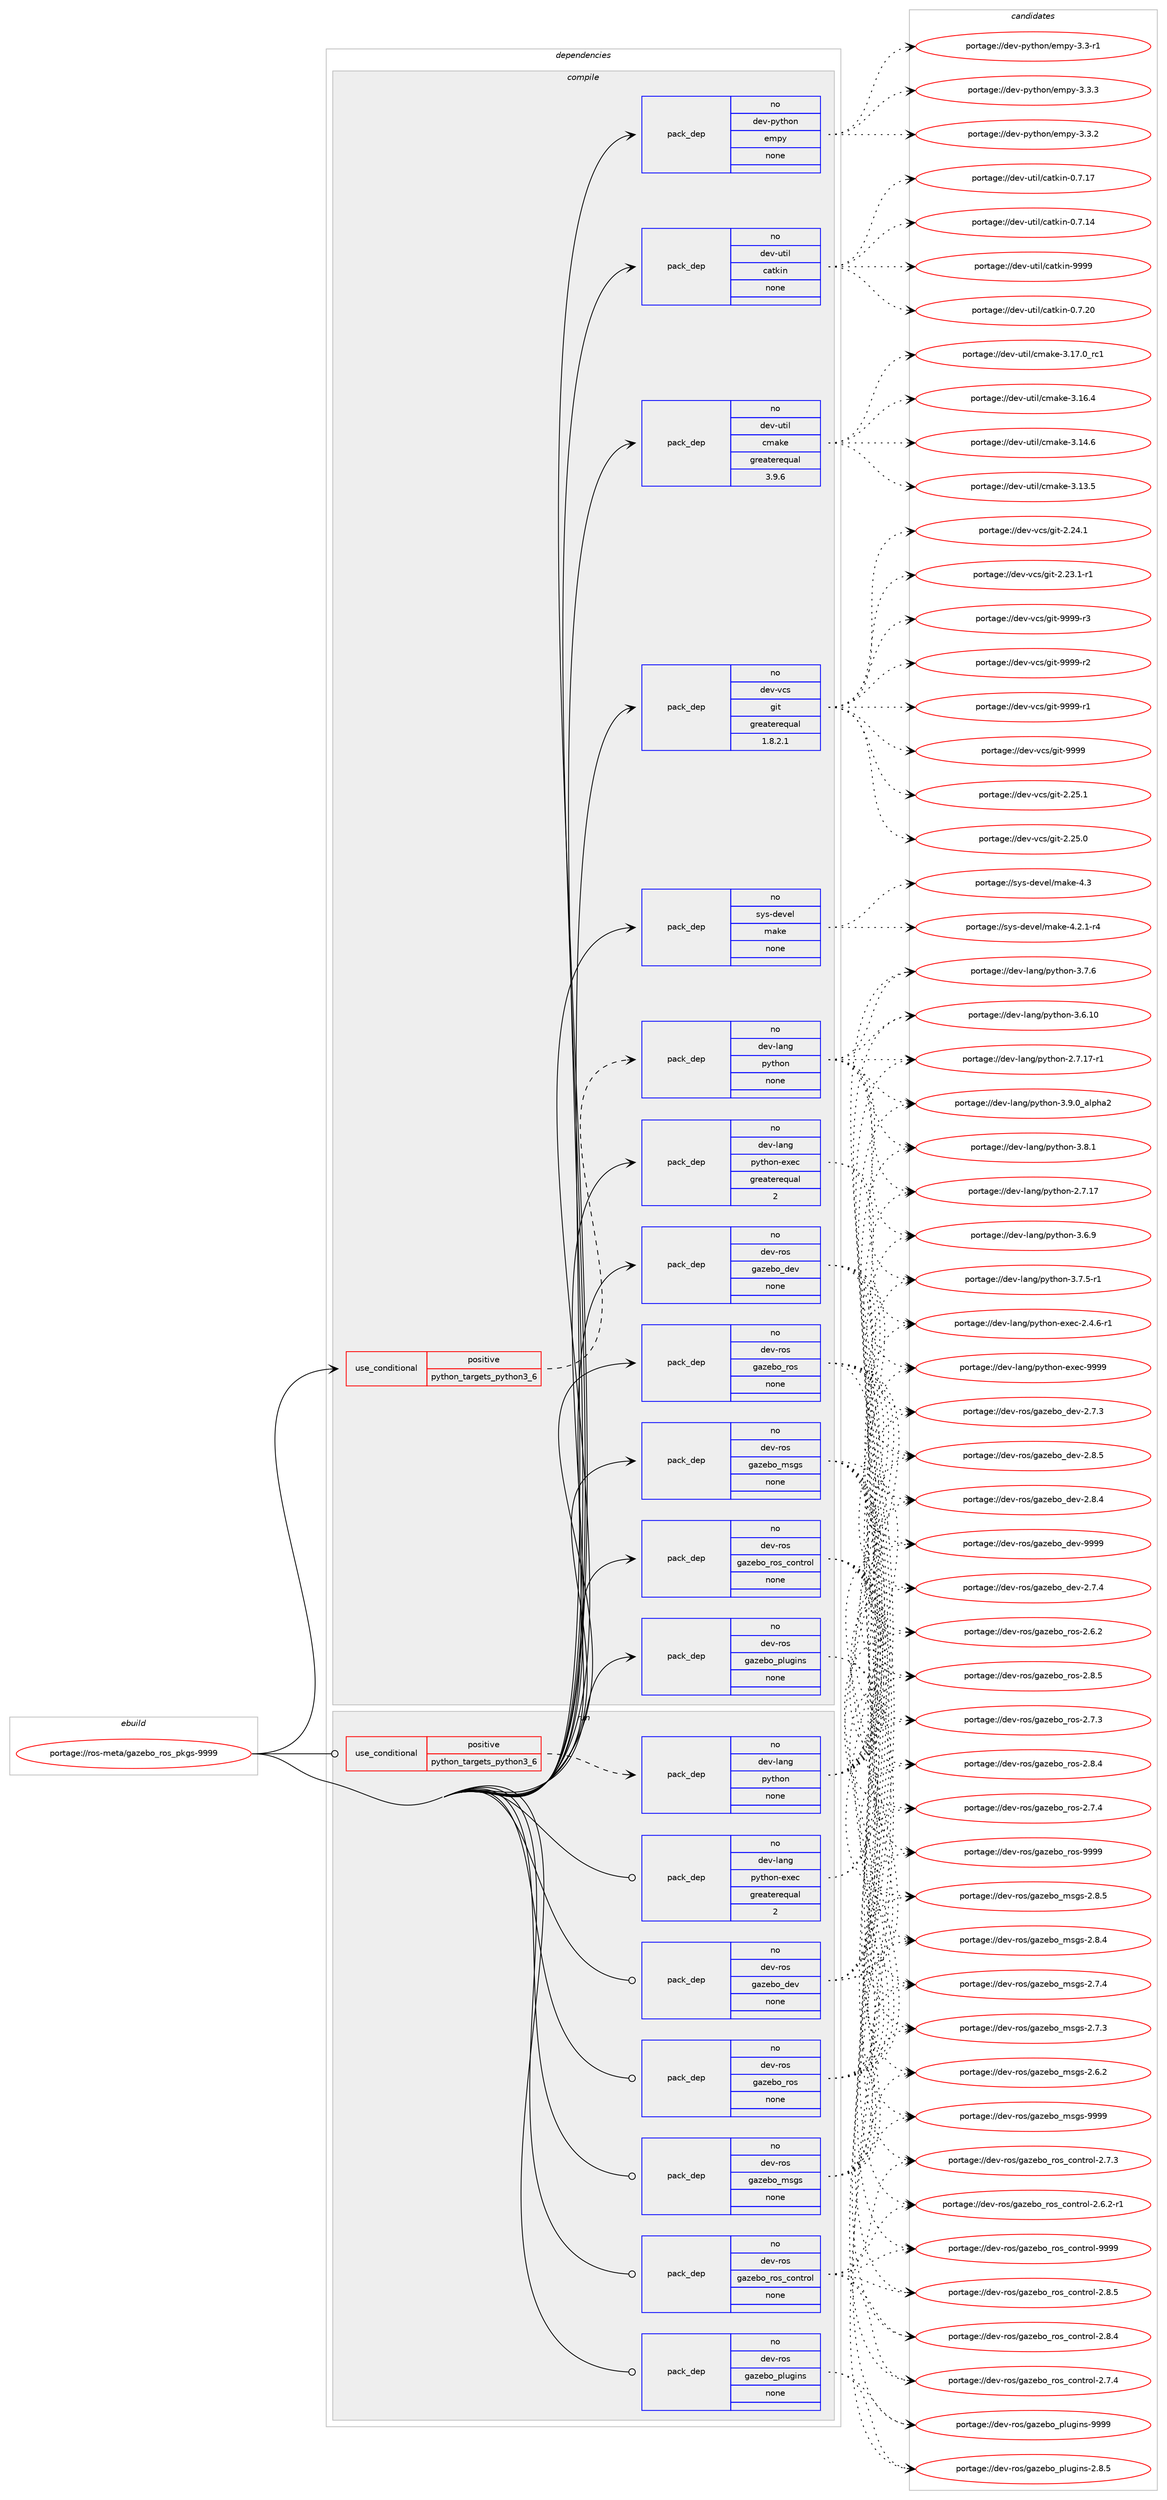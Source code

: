 digraph prolog {

# *************
# Graph options
# *************

newrank=true;
concentrate=true;
compound=true;
graph [rankdir=LR,fontname=Helvetica,fontsize=10,ranksep=1.5];#, ranksep=2.5, nodesep=0.2];
edge  [arrowhead=vee];
node  [fontname=Helvetica,fontsize=10];

# **********
# The ebuild
# **********

subgraph cluster_leftcol {
color=gray;
rank=same;
label=<<i>ebuild</i>>;
id [label="portage://ros-meta/gazebo_ros_pkgs-9999", color=red, width=4, href="../ros-meta/gazebo_ros_pkgs-9999.svg"];
}

# ****************
# The dependencies
# ****************

subgraph cluster_midcol {
color=gray;
label=<<i>dependencies</i>>;
subgraph cluster_compile {
fillcolor="#eeeeee";
style=filled;
label=<<i>compile</i>>;
subgraph cond18498 {
dependency96147 [label=<<TABLE BORDER="0" CELLBORDER="1" CELLSPACING="0" CELLPADDING="4"><TR><TD ROWSPAN="3" CELLPADDING="10">use_conditional</TD></TR><TR><TD>positive</TD></TR><TR><TD>python_targets_python3_6</TD></TR></TABLE>>, shape=none, color=red];
subgraph pack75963 {
dependency96148 [label=<<TABLE BORDER="0" CELLBORDER="1" CELLSPACING="0" CELLPADDING="4" WIDTH="220"><TR><TD ROWSPAN="6" CELLPADDING="30">pack_dep</TD></TR><TR><TD WIDTH="110">no</TD></TR><TR><TD>dev-lang</TD></TR><TR><TD>python</TD></TR><TR><TD>none</TD></TR><TR><TD></TD></TR></TABLE>>, shape=none, color=blue];
}
dependency96147:e -> dependency96148:w [weight=20,style="dashed",arrowhead="vee"];
}
id:e -> dependency96147:w [weight=20,style="solid",arrowhead="vee"];
subgraph pack75964 {
dependency96149 [label=<<TABLE BORDER="0" CELLBORDER="1" CELLSPACING="0" CELLPADDING="4" WIDTH="220"><TR><TD ROWSPAN="6" CELLPADDING="30">pack_dep</TD></TR><TR><TD WIDTH="110">no</TD></TR><TR><TD>dev-lang</TD></TR><TR><TD>python-exec</TD></TR><TR><TD>greaterequal</TD></TR><TR><TD>2</TD></TR></TABLE>>, shape=none, color=blue];
}
id:e -> dependency96149:w [weight=20,style="solid",arrowhead="vee"];
subgraph pack75965 {
dependency96150 [label=<<TABLE BORDER="0" CELLBORDER="1" CELLSPACING="0" CELLPADDING="4" WIDTH="220"><TR><TD ROWSPAN="6" CELLPADDING="30">pack_dep</TD></TR><TR><TD WIDTH="110">no</TD></TR><TR><TD>dev-python</TD></TR><TR><TD>empy</TD></TR><TR><TD>none</TD></TR><TR><TD></TD></TR></TABLE>>, shape=none, color=blue];
}
id:e -> dependency96150:w [weight=20,style="solid",arrowhead="vee"];
subgraph pack75966 {
dependency96151 [label=<<TABLE BORDER="0" CELLBORDER="1" CELLSPACING="0" CELLPADDING="4" WIDTH="220"><TR><TD ROWSPAN="6" CELLPADDING="30">pack_dep</TD></TR><TR><TD WIDTH="110">no</TD></TR><TR><TD>dev-ros</TD></TR><TR><TD>gazebo_dev</TD></TR><TR><TD>none</TD></TR><TR><TD></TD></TR></TABLE>>, shape=none, color=blue];
}
id:e -> dependency96151:w [weight=20,style="solid",arrowhead="vee"];
subgraph pack75967 {
dependency96152 [label=<<TABLE BORDER="0" CELLBORDER="1" CELLSPACING="0" CELLPADDING="4" WIDTH="220"><TR><TD ROWSPAN="6" CELLPADDING="30">pack_dep</TD></TR><TR><TD WIDTH="110">no</TD></TR><TR><TD>dev-ros</TD></TR><TR><TD>gazebo_msgs</TD></TR><TR><TD>none</TD></TR><TR><TD></TD></TR></TABLE>>, shape=none, color=blue];
}
id:e -> dependency96152:w [weight=20,style="solid",arrowhead="vee"];
subgraph pack75968 {
dependency96153 [label=<<TABLE BORDER="0" CELLBORDER="1" CELLSPACING="0" CELLPADDING="4" WIDTH="220"><TR><TD ROWSPAN="6" CELLPADDING="30">pack_dep</TD></TR><TR><TD WIDTH="110">no</TD></TR><TR><TD>dev-ros</TD></TR><TR><TD>gazebo_plugins</TD></TR><TR><TD>none</TD></TR><TR><TD></TD></TR></TABLE>>, shape=none, color=blue];
}
id:e -> dependency96153:w [weight=20,style="solid",arrowhead="vee"];
subgraph pack75969 {
dependency96154 [label=<<TABLE BORDER="0" CELLBORDER="1" CELLSPACING="0" CELLPADDING="4" WIDTH="220"><TR><TD ROWSPAN="6" CELLPADDING="30">pack_dep</TD></TR><TR><TD WIDTH="110">no</TD></TR><TR><TD>dev-ros</TD></TR><TR><TD>gazebo_ros</TD></TR><TR><TD>none</TD></TR><TR><TD></TD></TR></TABLE>>, shape=none, color=blue];
}
id:e -> dependency96154:w [weight=20,style="solid",arrowhead="vee"];
subgraph pack75970 {
dependency96155 [label=<<TABLE BORDER="0" CELLBORDER="1" CELLSPACING="0" CELLPADDING="4" WIDTH="220"><TR><TD ROWSPAN="6" CELLPADDING="30">pack_dep</TD></TR><TR><TD WIDTH="110">no</TD></TR><TR><TD>dev-ros</TD></TR><TR><TD>gazebo_ros_control</TD></TR><TR><TD>none</TD></TR><TR><TD></TD></TR></TABLE>>, shape=none, color=blue];
}
id:e -> dependency96155:w [weight=20,style="solid",arrowhead="vee"];
subgraph pack75971 {
dependency96156 [label=<<TABLE BORDER="0" CELLBORDER="1" CELLSPACING="0" CELLPADDING="4" WIDTH="220"><TR><TD ROWSPAN="6" CELLPADDING="30">pack_dep</TD></TR><TR><TD WIDTH="110">no</TD></TR><TR><TD>dev-util</TD></TR><TR><TD>catkin</TD></TR><TR><TD>none</TD></TR><TR><TD></TD></TR></TABLE>>, shape=none, color=blue];
}
id:e -> dependency96156:w [weight=20,style="solid",arrowhead="vee"];
subgraph pack75972 {
dependency96157 [label=<<TABLE BORDER="0" CELLBORDER="1" CELLSPACING="0" CELLPADDING="4" WIDTH="220"><TR><TD ROWSPAN="6" CELLPADDING="30">pack_dep</TD></TR><TR><TD WIDTH="110">no</TD></TR><TR><TD>dev-util</TD></TR><TR><TD>cmake</TD></TR><TR><TD>greaterequal</TD></TR><TR><TD>3.9.6</TD></TR></TABLE>>, shape=none, color=blue];
}
id:e -> dependency96157:w [weight=20,style="solid",arrowhead="vee"];
subgraph pack75973 {
dependency96158 [label=<<TABLE BORDER="0" CELLBORDER="1" CELLSPACING="0" CELLPADDING="4" WIDTH="220"><TR><TD ROWSPAN="6" CELLPADDING="30">pack_dep</TD></TR><TR><TD WIDTH="110">no</TD></TR><TR><TD>dev-vcs</TD></TR><TR><TD>git</TD></TR><TR><TD>greaterequal</TD></TR><TR><TD>1.8.2.1</TD></TR></TABLE>>, shape=none, color=blue];
}
id:e -> dependency96158:w [weight=20,style="solid",arrowhead="vee"];
subgraph pack75974 {
dependency96159 [label=<<TABLE BORDER="0" CELLBORDER="1" CELLSPACING="0" CELLPADDING="4" WIDTH="220"><TR><TD ROWSPAN="6" CELLPADDING="30">pack_dep</TD></TR><TR><TD WIDTH="110">no</TD></TR><TR><TD>sys-devel</TD></TR><TR><TD>make</TD></TR><TR><TD>none</TD></TR><TR><TD></TD></TR></TABLE>>, shape=none, color=blue];
}
id:e -> dependency96159:w [weight=20,style="solid",arrowhead="vee"];
}
subgraph cluster_compileandrun {
fillcolor="#eeeeee";
style=filled;
label=<<i>compile and run</i>>;
}
subgraph cluster_run {
fillcolor="#eeeeee";
style=filled;
label=<<i>run</i>>;
subgraph cond18499 {
dependency96160 [label=<<TABLE BORDER="0" CELLBORDER="1" CELLSPACING="0" CELLPADDING="4"><TR><TD ROWSPAN="3" CELLPADDING="10">use_conditional</TD></TR><TR><TD>positive</TD></TR><TR><TD>python_targets_python3_6</TD></TR></TABLE>>, shape=none, color=red];
subgraph pack75975 {
dependency96161 [label=<<TABLE BORDER="0" CELLBORDER="1" CELLSPACING="0" CELLPADDING="4" WIDTH="220"><TR><TD ROWSPAN="6" CELLPADDING="30">pack_dep</TD></TR><TR><TD WIDTH="110">no</TD></TR><TR><TD>dev-lang</TD></TR><TR><TD>python</TD></TR><TR><TD>none</TD></TR><TR><TD></TD></TR></TABLE>>, shape=none, color=blue];
}
dependency96160:e -> dependency96161:w [weight=20,style="dashed",arrowhead="vee"];
}
id:e -> dependency96160:w [weight=20,style="solid",arrowhead="odot"];
subgraph pack75976 {
dependency96162 [label=<<TABLE BORDER="0" CELLBORDER="1" CELLSPACING="0" CELLPADDING="4" WIDTH="220"><TR><TD ROWSPAN="6" CELLPADDING="30">pack_dep</TD></TR><TR><TD WIDTH="110">no</TD></TR><TR><TD>dev-lang</TD></TR><TR><TD>python-exec</TD></TR><TR><TD>greaterequal</TD></TR><TR><TD>2</TD></TR></TABLE>>, shape=none, color=blue];
}
id:e -> dependency96162:w [weight=20,style="solid",arrowhead="odot"];
subgraph pack75977 {
dependency96163 [label=<<TABLE BORDER="0" CELLBORDER="1" CELLSPACING="0" CELLPADDING="4" WIDTH="220"><TR><TD ROWSPAN="6" CELLPADDING="30">pack_dep</TD></TR><TR><TD WIDTH="110">no</TD></TR><TR><TD>dev-ros</TD></TR><TR><TD>gazebo_dev</TD></TR><TR><TD>none</TD></TR><TR><TD></TD></TR></TABLE>>, shape=none, color=blue];
}
id:e -> dependency96163:w [weight=20,style="solid",arrowhead="odot"];
subgraph pack75978 {
dependency96164 [label=<<TABLE BORDER="0" CELLBORDER="1" CELLSPACING="0" CELLPADDING="4" WIDTH="220"><TR><TD ROWSPAN="6" CELLPADDING="30">pack_dep</TD></TR><TR><TD WIDTH="110">no</TD></TR><TR><TD>dev-ros</TD></TR><TR><TD>gazebo_msgs</TD></TR><TR><TD>none</TD></TR><TR><TD></TD></TR></TABLE>>, shape=none, color=blue];
}
id:e -> dependency96164:w [weight=20,style="solid",arrowhead="odot"];
subgraph pack75979 {
dependency96165 [label=<<TABLE BORDER="0" CELLBORDER="1" CELLSPACING="0" CELLPADDING="4" WIDTH="220"><TR><TD ROWSPAN="6" CELLPADDING="30">pack_dep</TD></TR><TR><TD WIDTH="110">no</TD></TR><TR><TD>dev-ros</TD></TR><TR><TD>gazebo_plugins</TD></TR><TR><TD>none</TD></TR><TR><TD></TD></TR></TABLE>>, shape=none, color=blue];
}
id:e -> dependency96165:w [weight=20,style="solid",arrowhead="odot"];
subgraph pack75980 {
dependency96166 [label=<<TABLE BORDER="0" CELLBORDER="1" CELLSPACING="0" CELLPADDING="4" WIDTH="220"><TR><TD ROWSPAN="6" CELLPADDING="30">pack_dep</TD></TR><TR><TD WIDTH="110">no</TD></TR><TR><TD>dev-ros</TD></TR><TR><TD>gazebo_ros</TD></TR><TR><TD>none</TD></TR><TR><TD></TD></TR></TABLE>>, shape=none, color=blue];
}
id:e -> dependency96166:w [weight=20,style="solid",arrowhead="odot"];
subgraph pack75981 {
dependency96167 [label=<<TABLE BORDER="0" CELLBORDER="1" CELLSPACING="0" CELLPADDING="4" WIDTH="220"><TR><TD ROWSPAN="6" CELLPADDING="30">pack_dep</TD></TR><TR><TD WIDTH="110">no</TD></TR><TR><TD>dev-ros</TD></TR><TR><TD>gazebo_ros_control</TD></TR><TR><TD>none</TD></TR><TR><TD></TD></TR></TABLE>>, shape=none, color=blue];
}
id:e -> dependency96167:w [weight=20,style="solid",arrowhead="odot"];
}
}

# **************
# The candidates
# **************

subgraph cluster_choices {
rank=same;
color=gray;
label=<<i>candidates</i>>;

subgraph choice75963 {
color=black;
nodesep=1;
choice10010111845108971101034711212111610411111045514657464895971081121049750 [label="portage://dev-lang/python-3.9.0_alpha2", color=red, width=4,href="../dev-lang/python-3.9.0_alpha2.svg"];
choice100101118451089711010347112121116104111110455146564649 [label="portage://dev-lang/python-3.8.1", color=red, width=4,href="../dev-lang/python-3.8.1.svg"];
choice100101118451089711010347112121116104111110455146554654 [label="portage://dev-lang/python-3.7.6", color=red, width=4,href="../dev-lang/python-3.7.6.svg"];
choice1001011184510897110103471121211161041111104551465546534511449 [label="portage://dev-lang/python-3.7.5-r1", color=red, width=4,href="../dev-lang/python-3.7.5-r1.svg"];
choice100101118451089711010347112121116104111110455146544657 [label="portage://dev-lang/python-3.6.9", color=red, width=4,href="../dev-lang/python-3.6.9.svg"];
choice10010111845108971101034711212111610411111045514654464948 [label="portage://dev-lang/python-3.6.10", color=red, width=4,href="../dev-lang/python-3.6.10.svg"];
choice100101118451089711010347112121116104111110455046554649554511449 [label="portage://dev-lang/python-2.7.17-r1", color=red, width=4,href="../dev-lang/python-2.7.17-r1.svg"];
choice10010111845108971101034711212111610411111045504655464955 [label="portage://dev-lang/python-2.7.17", color=red, width=4,href="../dev-lang/python-2.7.17.svg"];
dependency96148:e -> choice10010111845108971101034711212111610411111045514657464895971081121049750:w [style=dotted,weight="100"];
dependency96148:e -> choice100101118451089711010347112121116104111110455146564649:w [style=dotted,weight="100"];
dependency96148:e -> choice100101118451089711010347112121116104111110455146554654:w [style=dotted,weight="100"];
dependency96148:e -> choice1001011184510897110103471121211161041111104551465546534511449:w [style=dotted,weight="100"];
dependency96148:e -> choice100101118451089711010347112121116104111110455146544657:w [style=dotted,weight="100"];
dependency96148:e -> choice10010111845108971101034711212111610411111045514654464948:w [style=dotted,weight="100"];
dependency96148:e -> choice100101118451089711010347112121116104111110455046554649554511449:w [style=dotted,weight="100"];
dependency96148:e -> choice10010111845108971101034711212111610411111045504655464955:w [style=dotted,weight="100"];
}
subgraph choice75964 {
color=black;
nodesep=1;
choice10010111845108971101034711212111610411111045101120101994557575757 [label="portage://dev-lang/python-exec-9999", color=red, width=4,href="../dev-lang/python-exec-9999.svg"];
choice10010111845108971101034711212111610411111045101120101994550465246544511449 [label="portage://dev-lang/python-exec-2.4.6-r1", color=red, width=4,href="../dev-lang/python-exec-2.4.6-r1.svg"];
dependency96149:e -> choice10010111845108971101034711212111610411111045101120101994557575757:w [style=dotted,weight="100"];
dependency96149:e -> choice10010111845108971101034711212111610411111045101120101994550465246544511449:w [style=dotted,weight="100"];
}
subgraph choice75965 {
color=black;
nodesep=1;
choice1001011184511212111610411111047101109112121455146514651 [label="portage://dev-python/empy-3.3.3", color=red, width=4,href="../dev-python/empy-3.3.3.svg"];
choice1001011184511212111610411111047101109112121455146514650 [label="portage://dev-python/empy-3.3.2", color=red, width=4,href="../dev-python/empy-3.3.2.svg"];
choice1001011184511212111610411111047101109112121455146514511449 [label="portage://dev-python/empy-3.3-r1", color=red, width=4,href="../dev-python/empy-3.3-r1.svg"];
dependency96150:e -> choice1001011184511212111610411111047101109112121455146514651:w [style=dotted,weight="100"];
dependency96150:e -> choice1001011184511212111610411111047101109112121455146514650:w [style=dotted,weight="100"];
dependency96150:e -> choice1001011184511212111610411111047101109112121455146514511449:w [style=dotted,weight="100"];
}
subgraph choice75966 {
color=black;
nodesep=1;
choice10010111845114111115471039712210198111951001011184557575757 [label="portage://dev-ros/gazebo_dev-9999", color=red, width=4,href="../dev-ros/gazebo_dev-9999.svg"];
choice1001011184511411111547103971221019811195100101118455046564653 [label="portage://dev-ros/gazebo_dev-2.8.5", color=red, width=4,href="../dev-ros/gazebo_dev-2.8.5.svg"];
choice1001011184511411111547103971221019811195100101118455046564652 [label="portage://dev-ros/gazebo_dev-2.8.4", color=red, width=4,href="../dev-ros/gazebo_dev-2.8.4.svg"];
choice1001011184511411111547103971221019811195100101118455046554652 [label="portage://dev-ros/gazebo_dev-2.7.4", color=red, width=4,href="../dev-ros/gazebo_dev-2.7.4.svg"];
choice1001011184511411111547103971221019811195100101118455046554651 [label="portage://dev-ros/gazebo_dev-2.7.3", color=red, width=4,href="../dev-ros/gazebo_dev-2.7.3.svg"];
dependency96151:e -> choice10010111845114111115471039712210198111951001011184557575757:w [style=dotted,weight="100"];
dependency96151:e -> choice1001011184511411111547103971221019811195100101118455046564653:w [style=dotted,weight="100"];
dependency96151:e -> choice1001011184511411111547103971221019811195100101118455046564652:w [style=dotted,weight="100"];
dependency96151:e -> choice1001011184511411111547103971221019811195100101118455046554652:w [style=dotted,weight="100"];
dependency96151:e -> choice1001011184511411111547103971221019811195100101118455046554651:w [style=dotted,weight="100"];
}
subgraph choice75967 {
color=black;
nodesep=1;
choice10010111845114111115471039712210198111951091151031154557575757 [label="portage://dev-ros/gazebo_msgs-9999", color=red, width=4,href="../dev-ros/gazebo_msgs-9999.svg"];
choice1001011184511411111547103971221019811195109115103115455046564653 [label="portage://dev-ros/gazebo_msgs-2.8.5", color=red, width=4,href="../dev-ros/gazebo_msgs-2.8.5.svg"];
choice1001011184511411111547103971221019811195109115103115455046564652 [label="portage://dev-ros/gazebo_msgs-2.8.4", color=red, width=4,href="../dev-ros/gazebo_msgs-2.8.4.svg"];
choice1001011184511411111547103971221019811195109115103115455046554652 [label="portage://dev-ros/gazebo_msgs-2.7.4", color=red, width=4,href="../dev-ros/gazebo_msgs-2.7.4.svg"];
choice1001011184511411111547103971221019811195109115103115455046554651 [label="portage://dev-ros/gazebo_msgs-2.7.3", color=red, width=4,href="../dev-ros/gazebo_msgs-2.7.3.svg"];
choice1001011184511411111547103971221019811195109115103115455046544650 [label="portage://dev-ros/gazebo_msgs-2.6.2", color=red, width=4,href="../dev-ros/gazebo_msgs-2.6.2.svg"];
dependency96152:e -> choice10010111845114111115471039712210198111951091151031154557575757:w [style=dotted,weight="100"];
dependency96152:e -> choice1001011184511411111547103971221019811195109115103115455046564653:w [style=dotted,weight="100"];
dependency96152:e -> choice1001011184511411111547103971221019811195109115103115455046564652:w [style=dotted,weight="100"];
dependency96152:e -> choice1001011184511411111547103971221019811195109115103115455046554652:w [style=dotted,weight="100"];
dependency96152:e -> choice1001011184511411111547103971221019811195109115103115455046554651:w [style=dotted,weight="100"];
dependency96152:e -> choice1001011184511411111547103971221019811195109115103115455046544650:w [style=dotted,weight="100"];
}
subgraph choice75968 {
color=black;
nodesep=1;
choice10010111845114111115471039712210198111951121081171031051101154557575757 [label="portage://dev-ros/gazebo_plugins-9999", color=red, width=4,href="../dev-ros/gazebo_plugins-9999.svg"];
choice1001011184511411111547103971221019811195112108117103105110115455046564653 [label="portage://dev-ros/gazebo_plugins-2.8.5", color=red, width=4,href="../dev-ros/gazebo_plugins-2.8.5.svg"];
dependency96153:e -> choice10010111845114111115471039712210198111951121081171031051101154557575757:w [style=dotted,weight="100"];
dependency96153:e -> choice1001011184511411111547103971221019811195112108117103105110115455046564653:w [style=dotted,weight="100"];
}
subgraph choice75969 {
color=black;
nodesep=1;
choice10010111845114111115471039712210198111951141111154557575757 [label="portage://dev-ros/gazebo_ros-9999", color=red, width=4,href="../dev-ros/gazebo_ros-9999.svg"];
choice1001011184511411111547103971221019811195114111115455046564653 [label="portage://dev-ros/gazebo_ros-2.8.5", color=red, width=4,href="../dev-ros/gazebo_ros-2.8.5.svg"];
choice1001011184511411111547103971221019811195114111115455046564652 [label="portage://dev-ros/gazebo_ros-2.8.4", color=red, width=4,href="../dev-ros/gazebo_ros-2.8.4.svg"];
choice1001011184511411111547103971221019811195114111115455046554652 [label="portage://dev-ros/gazebo_ros-2.7.4", color=red, width=4,href="../dev-ros/gazebo_ros-2.7.4.svg"];
choice1001011184511411111547103971221019811195114111115455046554651 [label="portage://dev-ros/gazebo_ros-2.7.3", color=red, width=4,href="../dev-ros/gazebo_ros-2.7.3.svg"];
choice1001011184511411111547103971221019811195114111115455046544650 [label="portage://dev-ros/gazebo_ros-2.6.2", color=red, width=4,href="../dev-ros/gazebo_ros-2.6.2.svg"];
dependency96154:e -> choice10010111845114111115471039712210198111951141111154557575757:w [style=dotted,weight="100"];
dependency96154:e -> choice1001011184511411111547103971221019811195114111115455046564653:w [style=dotted,weight="100"];
dependency96154:e -> choice1001011184511411111547103971221019811195114111115455046564652:w [style=dotted,weight="100"];
dependency96154:e -> choice1001011184511411111547103971221019811195114111115455046554652:w [style=dotted,weight="100"];
dependency96154:e -> choice1001011184511411111547103971221019811195114111115455046554651:w [style=dotted,weight="100"];
dependency96154:e -> choice1001011184511411111547103971221019811195114111115455046544650:w [style=dotted,weight="100"];
}
subgraph choice75970 {
color=black;
nodesep=1;
choice100101118451141111154710397122101981119511411111595991111101161141111084557575757 [label="portage://dev-ros/gazebo_ros_control-9999", color=red, width=4,href="../dev-ros/gazebo_ros_control-9999.svg"];
choice10010111845114111115471039712210198111951141111159599111110116114111108455046564653 [label="portage://dev-ros/gazebo_ros_control-2.8.5", color=red, width=4,href="../dev-ros/gazebo_ros_control-2.8.5.svg"];
choice10010111845114111115471039712210198111951141111159599111110116114111108455046564652 [label="portage://dev-ros/gazebo_ros_control-2.8.4", color=red, width=4,href="../dev-ros/gazebo_ros_control-2.8.4.svg"];
choice10010111845114111115471039712210198111951141111159599111110116114111108455046554652 [label="portage://dev-ros/gazebo_ros_control-2.7.4", color=red, width=4,href="../dev-ros/gazebo_ros_control-2.7.4.svg"];
choice10010111845114111115471039712210198111951141111159599111110116114111108455046554651 [label="portage://dev-ros/gazebo_ros_control-2.7.3", color=red, width=4,href="../dev-ros/gazebo_ros_control-2.7.3.svg"];
choice100101118451141111154710397122101981119511411111595991111101161141111084550465446504511449 [label="portage://dev-ros/gazebo_ros_control-2.6.2-r1", color=red, width=4,href="../dev-ros/gazebo_ros_control-2.6.2-r1.svg"];
dependency96155:e -> choice100101118451141111154710397122101981119511411111595991111101161141111084557575757:w [style=dotted,weight="100"];
dependency96155:e -> choice10010111845114111115471039712210198111951141111159599111110116114111108455046564653:w [style=dotted,weight="100"];
dependency96155:e -> choice10010111845114111115471039712210198111951141111159599111110116114111108455046564652:w [style=dotted,weight="100"];
dependency96155:e -> choice10010111845114111115471039712210198111951141111159599111110116114111108455046554652:w [style=dotted,weight="100"];
dependency96155:e -> choice10010111845114111115471039712210198111951141111159599111110116114111108455046554651:w [style=dotted,weight="100"];
dependency96155:e -> choice100101118451141111154710397122101981119511411111595991111101161141111084550465446504511449:w [style=dotted,weight="100"];
}
subgraph choice75971 {
color=black;
nodesep=1;
choice100101118451171161051084799971161071051104557575757 [label="portage://dev-util/catkin-9999", color=red, width=4,href="../dev-util/catkin-9999.svg"];
choice1001011184511711610510847999711610710511045484655465048 [label="portage://dev-util/catkin-0.7.20", color=red, width=4,href="../dev-util/catkin-0.7.20.svg"];
choice1001011184511711610510847999711610710511045484655464955 [label="portage://dev-util/catkin-0.7.17", color=red, width=4,href="../dev-util/catkin-0.7.17.svg"];
choice1001011184511711610510847999711610710511045484655464952 [label="portage://dev-util/catkin-0.7.14", color=red, width=4,href="../dev-util/catkin-0.7.14.svg"];
dependency96156:e -> choice100101118451171161051084799971161071051104557575757:w [style=dotted,weight="100"];
dependency96156:e -> choice1001011184511711610510847999711610710511045484655465048:w [style=dotted,weight="100"];
dependency96156:e -> choice1001011184511711610510847999711610710511045484655464955:w [style=dotted,weight="100"];
dependency96156:e -> choice1001011184511711610510847999711610710511045484655464952:w [style=dotted,weight="100"];
}
subgraph choice75972 {
color=black;
nodesep=1;
choice1001011184511711610510847991099710710145514649554648951149949 [label="portage://dev-util/cmake-3.17.0_rc1", color=red, width=4,href="../dev-util/cmake-3.17.0_rc1.svg"];
choice1001011184511711610510847991099710710145514649544652 [label="portage://dev-util/cmake-3.16.4", color=red, width=4,href="../dev-util/cmake-3.16.4.svg"];
choice1001011184511711610510847991099710710145514649524654 [label="portage://dev-util/cmake-3.14.6", color=red, width=4,href="../dev-util/cmake-3.14.6.svg"];
choice1001011184511711610510847991099710710145514649514653 [label="portage://dev-util/cmake-3.13.5", color=red, width=4,href="../dev-util/cmake-3.13.5.svg"];
dependency96157:e -> choice1001011184511711610510847991099710710145514649554648951149949:w [style=dotted,weight="100"];
dependency96157:e -> choice1001011184511711610510847991099710710145514649544652:w [style=dotted,weight="100"];
dependency96157:e -> choice1001011184511711610510847991099710710145514649524654:w [style=dotted,weight="100"];
dependency96157:e -> choice1001011184511711610510847991099710710145514649514653:w [style=dotted,weight="100"];
}
subgraph choice75973 {
color=black;
nodesep=1;
choice10010111845118991154710310511645575757574511451 [label="portage://dev-vcs/git-9999-r3", color=red, width=4,href="../dev-vcs/git-9999-r3.svg"];
choice10010111845118991154710310511645575757574511450 [label="portage://dev-vcs/git-9999-r2", color=red, width=4,href="../dev-vcs/git-9999-r2.svg"];
choice10010111845118991154710310511645575757574511449 [label="portage://dev-vcs/git-9999-r1", color=red, width=4,href="../dev-vcs/git-9999-r1.svg"];
choice1001011184511899115471031051164557575757 [label="portage://dev-vcs/git-9999", color=red, width=4,href="../dev-vcs/git-9999.svg"];
choice10010111845118991154710310511645504650534649 [label="portage://dev-vcs/git-2.25.1", color=red, width=4,href="../dev-vcs/git-2.25.1.svg"];
choice10010111845118991154710310511645504650534648 [label="portage://dev-vcs/git-2.25.0", color=red, width=4,href="../dev-vcs/git-2.25.0.svg"];
choice10010111845118991154710310511645504650524649 [label="portage://dev-vcs/git-2.24.1", color=red, width=4,href="../dev-vcs/git-2.24.1.svg"];
choice100101118451189911547103105116455046505146494511449 [label="portage://dev-vcs/git-2.23.1-r1", color=red, width=4,href="../dev-vcs/git-2.23.1-r1.svg"];
dependency96158:e -> choice10010111845118991154710310511645575757574511451:w [style=dotted,weight="100"];
dependency96158:e -> choice10010111845118991154710310511645575757574511450:w [style=dotted,weight="100"];
dependency96158:e -> choice10010111845118991154710310511645575757574511449:w [style=dotted,weight="100"];
dependency96158:e -> choice1001011184511899115471031051164557575757:w [style=dotted,weight="100"];
dependency96158:e -> choice10010111845118991154710310511645504650534649:w [style=dotted,weight="100"];
dependency96158:e -> choice10010111845118991154710310511645504650534648:w [style=dotted,weight="100"];
dependency96158:e -> choice10010111845118991154710310511645504650524649:w [style=dotted,weight="100"];
dependency96158:e -> choice100101118451189911547103105116455046505146494511449:w [style=dotted,weight="100"];
}
subgraph choice75974 {
color=black;
nodesep=1;
choice11512111545100101118101108471099710710145524651 [label="portage://sys-devel/make-4.3", color=red, width=4,href="../sys-devel/make-4.3.svg"];
choice1151211154510010111810110847109971071014552465046494511452 [label="portage://sys-devel/make-4.2.1-r4", color=red, width=4,href="../sys-devel/make-4.2.1-r4.svg"];
dependency96159:e -> choice11512111545100101118101108471099710710145524651:w [style=dotted,weight="100"];
dependency96159:e -> choice1151211154510010111810110847109971071014552465046494511452:w [style=dotted,weight="100"];
}
subgraph choice75975 {
color=black;
nodesep=1;
choice10010111845108971101034711212111610411111045514657464895971081121049750 [label="portage://dev-lang/python-3.9.0_alpha2", color=red, width=4,href="../dev-lang/python-3.9.0_alpha2.svg"];
choice100101118451089711010347112121116104111110455146564649 [label="portage://dev-lang/python-3.8.1", color=red, width=4,href="../dev-lang/python-3.8.1.svg"];
choice100101118451089711010347112121116104111110455146554654 [label="portage://dev-lang/python-3.7.6", color=red, width=4,href="../dev-lang/python-3.7.6.svg"];
choice1001011184510897110103471121211161041111104551465546534511449 [label="portage://dev-lang/python-3.7.5-r1", color=red, width=4,href="../dev-lang/python-3.7.5-r1.svg"];
choice100101118451089711010347112121116104111110455146544657 [label="portage://dev-lang/python-3.6.9", color=red, width=4,href="../dev-lang/python-3.6.9.svg"];
choice10010111845108971101034711212111610411111045514654464948 [label="portage://dev-lang/python-3.6.10", color=red, width=4,href="../dev-lang/python-3.6.10.svg"];
choice100101118451089711010347112121116104111110455046554649554511449 [label="portage://dev-lang/python-2.7.17-r1", color=red, width=4,href="../dev-lang/python-2.7.17-r1.svg"];
choice10010111845108971101034711212111610411111045504655464955 [label="portage://dev-lang/python-2.7.17", color=red, width=4,href="../dev-lang/python-2.7.17.svg"];
dependency96161:e -> choice10010111845108971101034711212111610411111045514657464895971081121049750:w [style=dotted,weight="100"];
dependency96161:e -> choice100101118451089711010347112121116104111110455146564649:w [style=dotted,weight="100"];
dependency96161:e -> choice100101118451089711010347112121116104111110455146554654:w [style=dotted,weight="100"];
dependency96161:e -> choice1001011184510897110103471121211161041111104551465546534511449:w [style=dotted,weight="100"];
dependency96161:e -> choice100101118451089711010347112121116104111110455146544657:w [style=dotted,weight="100"];
dependency96161:e -> choice10010111845108971101034711212111610411111045514654464948:w [style=dotted,weight="100"];
dependency96161:e -> choice100101118451089711010347112121116104111110455046554649554511449:w [style=dotted,weight="100"];
dependency96161:e -> choice10010111845108971101034711212111610411111045504655464955:w [style=dotted,weight="100"];
}
subgraph choice75976 {
color=black;
nodesep=1;
choice10010111845108971101034711212111610411111045101120101994557575757 [label="portage://dev-lang/python-exec-9999", color=red, width=4,href="../dev-lang/python-exec-9999.svg"];
choice10010111845108971101034711212111610411111045101120101994550465246544511449 [label="portage://dev-lang/python-exec-2.4.6-r1", color=red, width=4,href="../dev-lang/python-exec-2.4.6-r1.svg"];
dependency96162:e -> choice10010111845108971101034711212111610411111045101120101994557575757:w [style=dotted,weight="100"];
dependency96162:e -> choice10010111845108971101034711212111610411111045101120101994550465246544511449:w [style=dotted,weight="100"];
}
subgraph choice75977 {
color=black;
nodesep=1;
choice10010111845114111115471039712210198111951001011184557575757 [label="portage://dev-ros/gazebo_dev-9999", color=red, width=4,href="../dev-ros/gazebo_dev-9999.svg"];
choice1001011184511411111547103971221019811195100101118455046564653 [label="portage://dev-ros/gazebo_dev-2.8.5", color=red, width=4,href="../dev-ros/gazebo_dev-2.8.5.svg"];
choice1001011184511411111547103971221019811195100101118455046564652 [label="portage://dev-ros/gazebo_dev-2.8.4", color=red, width=4,href="../dev-ros/gazebo_dev-2.8.4.svg"];
choice1001011184511411111547103971221019811195100101118455046554652 [label="portage://dev-ros/gazebo_dev-2.7.4", color=red, width=4,href="../dev-ros/gazebo_dev-2.7.4.svg"];
choice1001011184511411111547103971221019811195100101118455046554651 [label="portage://dev-ros/gazebo_dev-2.7.3", color=red, width=4,href="../dev-ros/gazebo_dev-2.7.3.svg"];
dependency96163:e -> choice10010111845114111115471039712210198111951001011184557575757:w [style=dotted,weight="100"];
dependency96163:e -> choice1001011184511411111547103971221019811195100101118455046564653:w [style=dotted,weight="100"];
dependency96163:e -> choice1001011184511411111547103971221019811195100101118455046564652:w [style=dotted,weight="100"];
dependency96163:e -> choice1001011184511411111547103971221019811195100101118455046554652:w [style=dotted,weight="100"];
dependency96163:e -> choice1001011184511411111547103971221019811195100101118455046554651:w [style=dotted,weight="100"];
}
subgraph choice75978 {
color=black;
nodesep=1;
choice10010111845114111115471039712210198111951091151031154557575757 [label="portage://dev-ros/gazebo_msgs-9999", color=red, width=4,href="../dev-ros/gazebo_msgs-9999.svg"];
choice1001011184511411111547103971221019811195109115103115455046564653 [label="portage://dev-ros/gazebo_msgs-2.8.5", color=red, width=4,href="../dev-ros/gazebo_msgs-2.8.5.svg"];
choice1001011184511411111547103971221019811195109115103115455046564652 [label="portage://dev-ros/gazebo_msgs-2.8.4", color=red, width=4,href="../dev-ros/gazebo_msgs-2.8.4.svg"];
choice1001011184511411111547103971221019811195109115103115455046554652 [label="portage://dev-ros/gazebo_msgs-2.7.4", color=red, width=4,href="../dev-ros/gazebo_msgs-2.7.4.svg"];
choice1001011184511411111547103971221019811195109115103115455046554651 [label="portage://dev-ros/gazebo_msgs-2.7.3", color=red, width=4,href="../dev-ros/gazebo_msgs-2.7.3.svg"];
choice1001011184511411111547103971221019811195109115103115455046544650 [label="portage://dev-ros/gazebo_msgs-2.6.2", color=red, width=4,href="../dev-ros/gazebo_msgs-2.6.2.svg"];
dependency96164:e -> choice10010111845114111115471039712210198111951091151031154557575757:w [style=dotted,weight="100"];
dependency96164:e -> choice1001011184511411111547103971221019811195109115103115455046564653:w [style=dotted,weight="100"];
dependency96164:e -> choice1001011184511411111547103971221019811195109115103115455046564652:w [style=dotted,weight="100"];
dependency96164:e -> choice1001011184511411111547103971221019811195109115103115455046554652:w [style=dotted,weight="100"];
dependency96164:e -> choice1001011184511411111547103971221019811195109115103115455046554651:w [style=dotted,weight="100"];
dependency96164:e -> choice1001011184511411111547103971221019811195109115103115455046544650:w [style=dotted,weight="100"];
}
subgraph choice75979 {
color=black;
nodesep=1;
choice10010111845114111115471039712210198111951121081171031051101154557575757 [label="portage://dev-ros/gazebo_plugins-9999", color=red, width=4,href="../dev-ros/gazebo_plugins-9999.svg"];
choice1001011184511411111547103971221019811195112108117103105110115455046564653 [label="portage://dev-ros/gazebo_plugins-2.8.5", color=red, width=4,href="../dev-ros/gazebo_plugins-2.8.5.svg"];
dependency96165:e -> choice10010111845114111115471039712210198111951121081171031051101154557575757:w [style=dotted,weight="100"];
dependency96165:e -> choice1001011184511411111547103971221019811195112108117103105110115455046564653:w [style=dotted,weight="100"];
}
subgraph choice75980 {
color=black;
nodesep=1;
choice10010111845114111115471039712210198111951141111154557575757 [label="portage://dev-ros/gazebo_ros-9999", color=red, width=4,href="../dev-ros/gazebo_ros-9999.svg"];
choice1001011184511411111547103971221019811195114111115455046564653 [label="portage://dev-ros/gazebo_ros-2.8.5", color=red, width=4,href="../dev-ros/gazebo_ros-2.8.5.svg"];
choice1001011184511411111547103971221019811195114111115455046564652 [label="portage://dev-ros/gazebo_ros-2.8.4", color=red, width=4,href="../dev-ros/gazebo_ros-2.8.4.svg"];
choice1001011184511411111547103971221019811195114111115455046554652 [label="portage://dev-ros/gazebo_ros-2.7.4", color=red, width=4,href="../dev-ros/gazebo_ros-2.7.4.svg"];
choice1001011184511411111547103971221019811195114111115455046554651 [label="portage://dev-ros/gazebo_ros-2.7.3", color=red, width=4,href="../dev-ros/gazebo_ros-2.7.3.svg"];
choice1001011184511411111547103971221019811195114111115455046544650 [label="portage://dev-ros/gazebo_ros-2.6.2", color=red, width=4,href="../dev-ros/gazebo_ros-2.6.2.svg"];
dependency96166:e -> choice10010111845114111115471039712210198111951141111154557575757:w [style=dotted,weight="100"];
dependency96166:e -> choice1001011184511411111547103971221019811195114111115455046564653:w [style=dotted,weight="100"];
dependency96166:e -> choice1001011184511411111547103971221019811195114111115455046564652:w [style=dotted,weight="100"];
dependency96166:e -> choice1001011184511411111547103971221019811195114111115455046554652:w [style=dotted,weight="100"];
dependency96166:e -> choice1001011184511411111547103971221019811195114111115455046554651:w [style=dotted,weight="100"];
dependency96166:e -> choice1001011184511411111547103971221019811195114111115455046544650:w [style=dotted,weight="100"];
}
subgraph choice75981 {
color=black;
nodesep=1;
choice100101118451141111154710397122101981119511411111595991111101161141111084557575757 [label="portage://dev-ros/gazebo_ros_control-9999", color=red, width=4,href="../dev-ros/gazebo_ros_control-9999.svg"];
choice10010111845114111115471039712210198111951141111159599111110116114111108455046564653 [label="portage://dev-ros/gazebo_ros_control-2.8.5", color=red, width=4,href="../dev-ros/gazebo_ros_control-2.8.5.svg"];
choice10010111845114111115471039712210198111951141111159599111110116114111108455046564652 [label="portage://dev-ros/gazebo_ros_control-2.8.4", color=red, width=4,href="../dev-ros/gazebo_ros_control-2.8.4.svg"];
choice10010111845114111115471039712210198111951141111159599111110116114111108455046554652 [label="portage://dev-ros/gazebo_ros_control-2.7.4", color=red, width=4,href="../dev-ros/gazebo_ros_control-2.7.4.svg"];
choice10010111845114111115471039712210198111951141111159599111110116114111108455046554651 [label="portage://dev-ros/gazebo_ros_control-2.7.3", color=red, width=4,href="../dev-ros/gazebo_ros_control-2.7.3.svg"];
choice100101118451141111154710397122101981119511411111595991111101161141111084550465446504511449 [label="portage://dev-ros/gazebo_ros_control-2.6.2-r1", color=red, width=4,href="../dev-ros/gazebo_ros_control-2.6.2-r1.svg"];
dependency96167:e -> choice100101118451141111154710397122101981119511411111595991111101161141111084557575757:w [style=dotted,weight="100"];
dependency96167:e -> choice10010111845114111115471039712210198111951141111159599111110116114111108455046564653:w [style=dotted,weight="100"];
dependency96167:e -> choice10010111845114111115471039712210198111951141111159599111110116114111108455046564652:w [style=dotted,weight="100"];
dependency96167:e -> choice10010111845114111115471039712210198111951141111159599111110116114111108455046554652:w [style=dotted,weight="100"];
dependency96167:e -> choice10010111845114111115471039712210198111951141111159599111110116114111108455046554651:w [style=dotted,weight="100"];
dependency96167:e -> choice100101118451141111154710397122101981119511411111595991111101161141111084550465446504511449:w [style=dotted,weight="100"];
}
}

}
